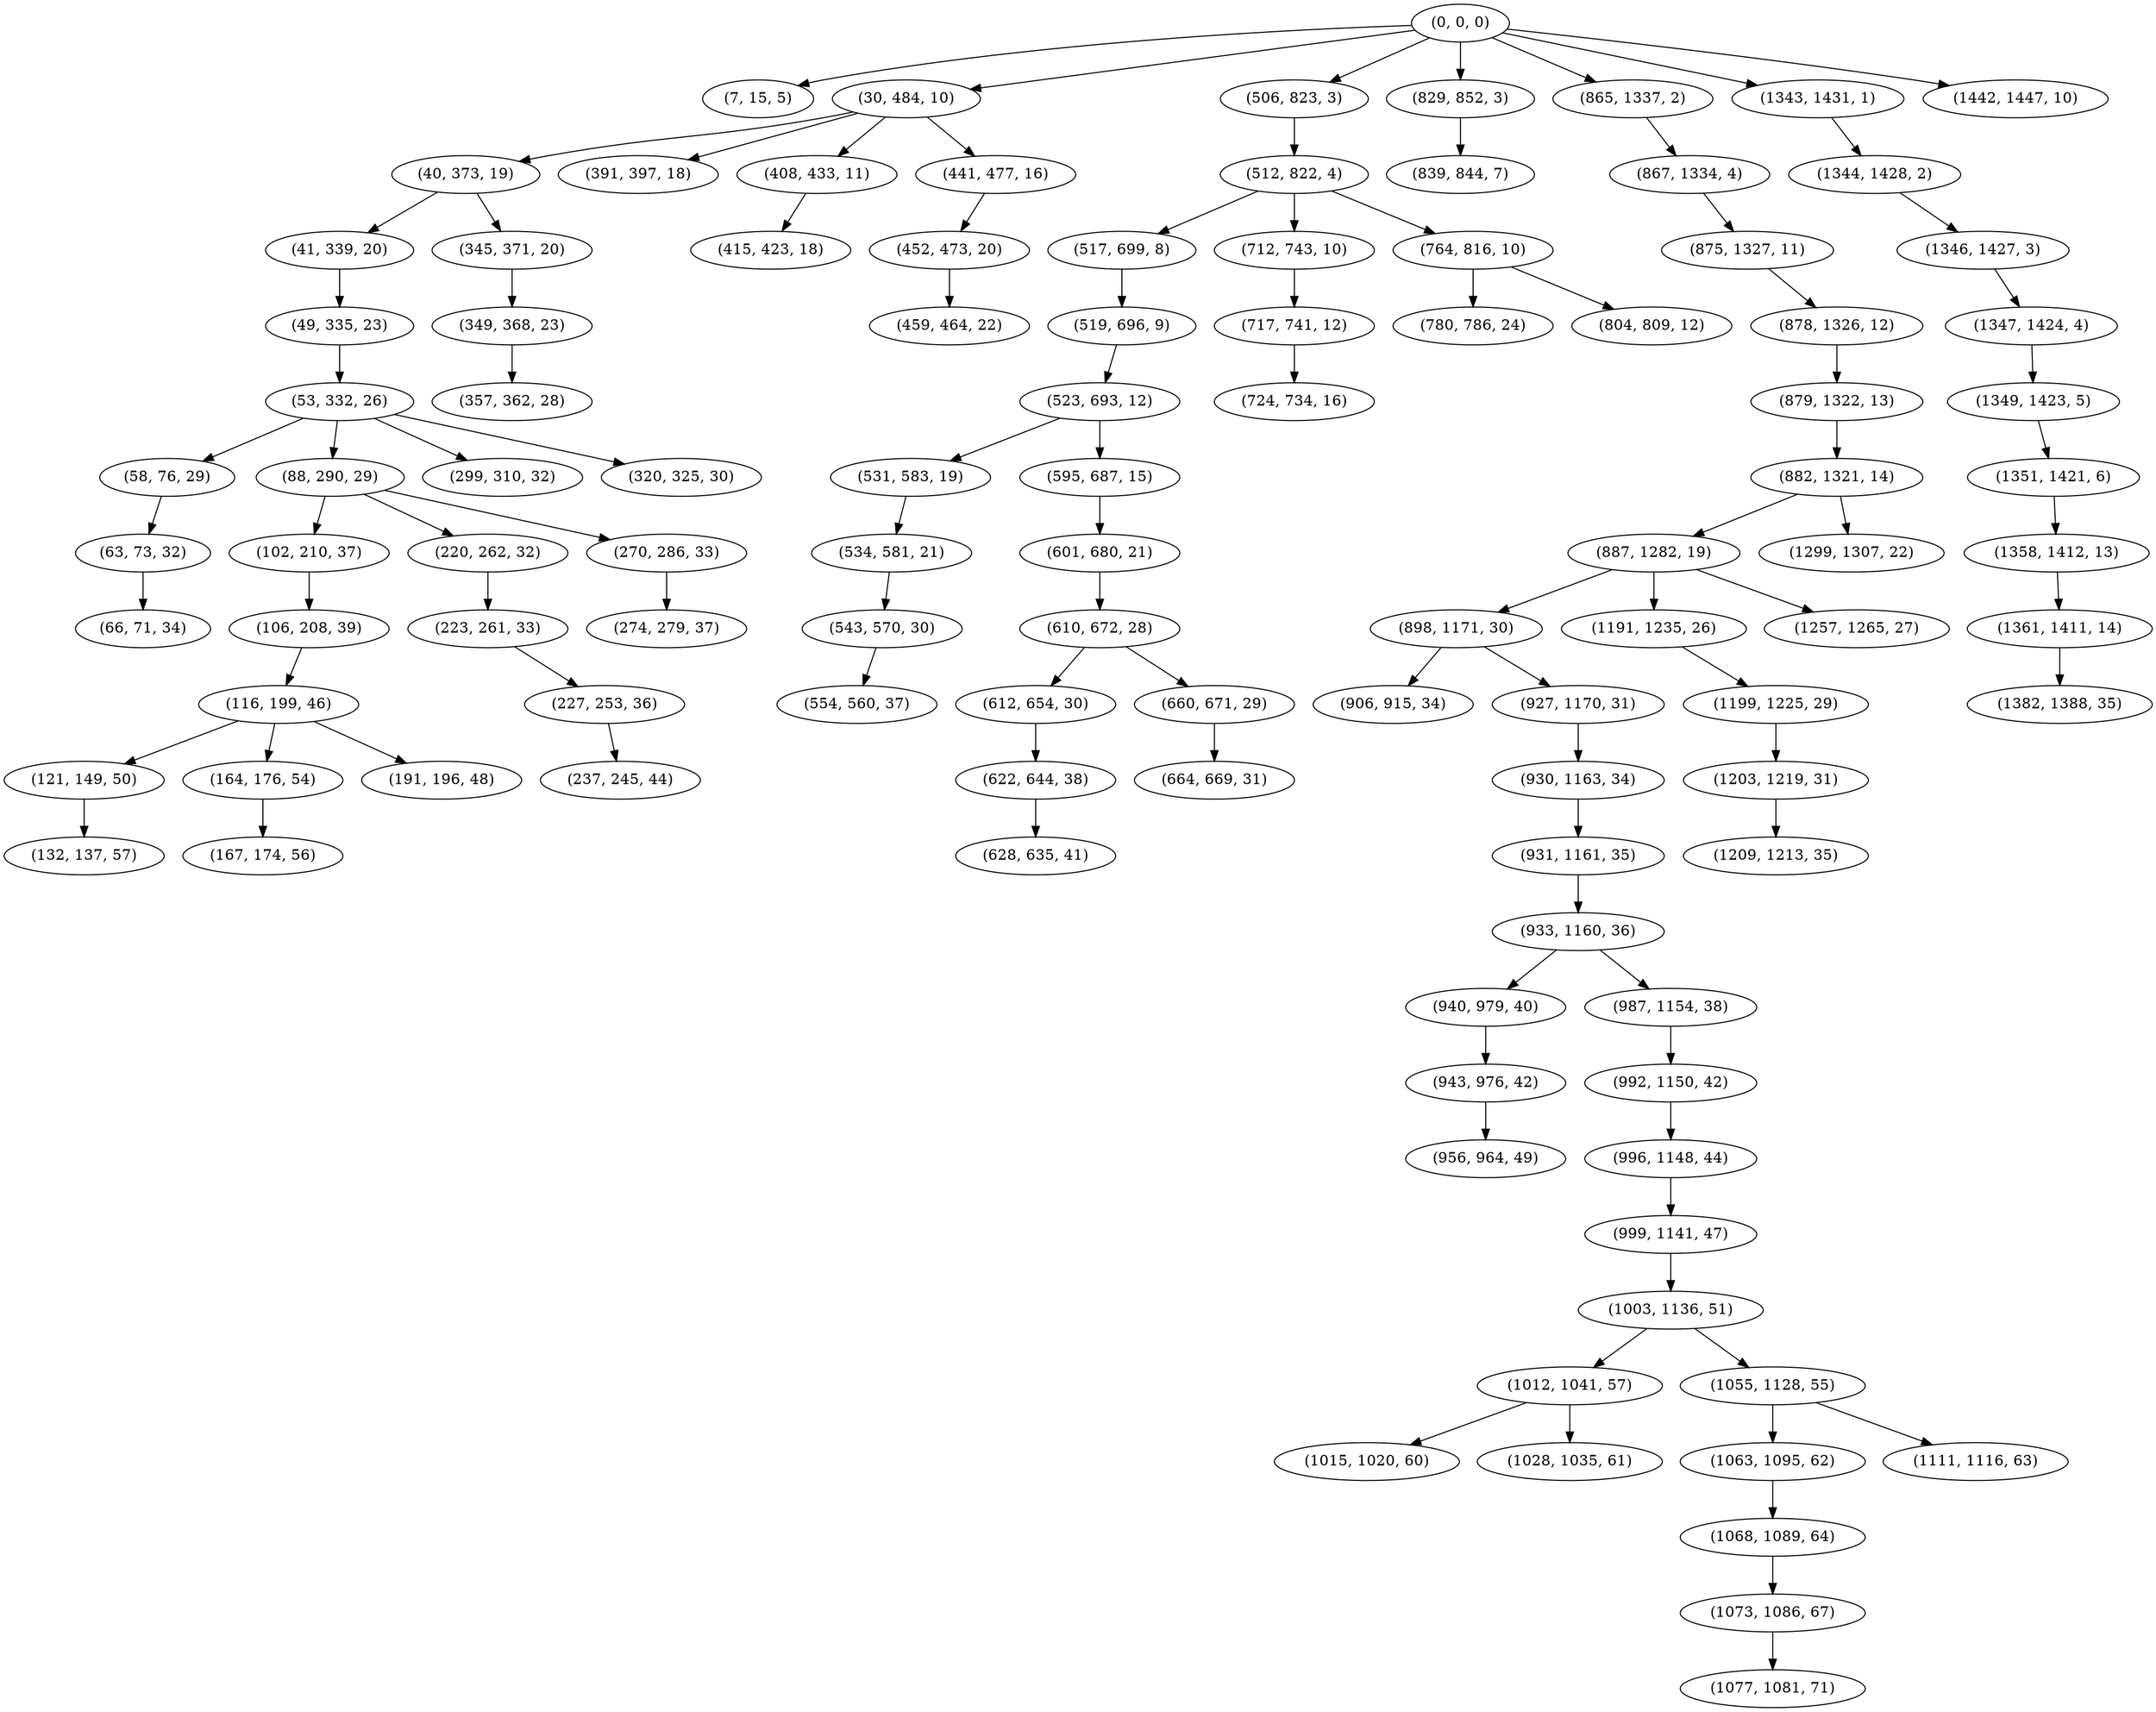 digraph tree {
    "(0, 0, 0)";
    "(7, 15, 5)";
    "(30, 484, 10)";
    "(40, 373, 19)";
    "(41, 339, 20)";
    "(49, 335, 23)";
    "(53, 332, 26)";
    "(58, 76, 29)";
    "(63, 73, 32)";
    "(66, 71, 34)";
    "(88, 290, 29)";
    "(102, 210, 37)";
    "(106, 208, 39)";
    "(116, 199, 46)";
    "(121, 149, 50)";
    "(132, 137, 57)";
    "(164, 176, 54)";
    "(167, 174, 56)";
    "(191, 196, 48)";
    "(220, 262, 32)";
    "(223, 261, 33)";
    "(227, 253, 36)";
    "(237, 245, 44)";
    "(270, 286, 33)";
    "(274, 279, 37)";
    "(299, 310, 32)";
    "(320, 325, 30)";
    "(345, 371, 20)";
    "(349, 368, 23)";
    "(357, 362, 28)";
    "(391, 397, 18)";
    "(408, 433, 11)";
    "(415, 423, 18)";
    "(441, 477, 16)";
    "(452, 473, 20)";
    "(459, 464, 22)";
    "(506, 823, 3)";
    "(512, 822, 4)";
    "(517, 699, 8)";
    "(519, 696, 9)";
    "(523, 693, 12)";
    "(531, 583, 19)";
    "(534, 581, 21)";
    "(543, 570, 30)";
    "(554, 560, 37)";
    "(595, 687, 15)";
    "(601, 680, 21)";
    "(610, 672, 28)";
    "(612, 654, 30)";
    "(622, 644, 38)";
    "(628, 635, 41)";
    "(660, 671, 29)";
    "(664, 669, 31)";
    "(712, 743, 10)";
    "(717, 741, 12)";
    "(724, 734, 16)";
    "(764, 816, 10)";
    "(780, 786, 24)";
    "(804, 809, 12)";
    "(829, 852, 3)";
    "(839, 844, 7)";
    "(865, 1337, 2)";
    "(867, 1334, 4)";
    "(875, 1327, 11)";
    "(878, 1326, 12)";
    "(879, 1322, 13)";
    "(882, 1321, 14)";
    "(887, 1282, 19)";
    "(898, 1171, 30)";
    "(906, 915, 34)";
    "(927, 1170, 31)";
    "(930, 1163, 34)";
    "(931, 1161, 35)";
    "(933, 1160, 36)";
    "(940, 979, 40)";
    "(943, 976, 42)";
    "(956, 964, 49)";
    "(987, 1154, 38)";
    "(992, 1150, 42)";
    "(996, 1148, 44)";
    "(999, 1141, 47)";
    "(1003, 1136, 51)";
    "(1012, 1041, 57)";
    "(1015, 1020, 60)";
    "(1028, 1035, 61)";
    "(1055, 1128, 55)";
    "(1063, 1095, 62)";
    "(1068, 1089, 64)";
    "(1073, 1086, 67)";
    "(1077, 1081, 71)";
    "(1111, 1116, 63)";
    "(1191, 1235, 26)";
    "(1199, 1225, 29)";
    "(1203, 1219, 31)";
    "(1209, 1213, 35)";
    "(1257, 1265, 27)";
    "(1299, 1307, 22)";
    "(1343, 1431, 1)";
    "(1344, 1428, 2)";
    "(1346, 1427, 3)";
    "(1347, 1424, 4)";
    "(1349, 1423, 5)";
    "(1351, 1421, 6)";
    "(1358, 1412, 13)";
    "(1361, 1411, 14)";
    "(1382, 1388, 35)";
    "(1442, 1447, 10)";
    "(0, 0, 0)" -> "(7, 15, 5)";
    "(0, 0, 0)" -> "(30, 484, 10)";
    "(0, 0, 0)" -> "(506, 823, 3)";
    "(0, 0, 0)" -> "(829, 852, 3)";
    "(0, 0, 0)" -> "(865, 1337, 2)";
    "(0, 0, 0)" -> "(1343, 1431, 1)";
    "(0, 0, 0)" -> "(1442, 1447, 10)";
    "(30, 484, 10)" -> "(40, 373, 19)";
    "(30, 484, 10)" -> "(391, 397, 18)";
    "(30, 484, 10)" -> "(408, 433, 11)";
    "(30, 484, 10)" -> "(441, 477, 16)";
    "(40, 373, 19)" -> "(41, 339, 20)";
    "(40, 373, 19)" -> "(345, 371, 20)";
    "(41, 339, 20)" -> "(49, 335, 23)";
    "(49, 335, 23)" -> "(53, 332, 26)";
    "(53, 332, 26)" -> "(58, 76, 29)";
    "(53, 332, 26)" -> "(88, 290, 29)";
    "(53, 332, 26)" -> "(299, 310, 32)";
    "(53, 332, 26)" -> "(320, 325, 30)";
    "(58, 76, 29)" -> "(63, 73, 32)";
    "(63, 73, 32)" -> "(66, 71, 34)";
    "(88, 290, 29)" -> "(102, 210, 37)";
    "(88, 290, 29)" -> "(220, 262, 32)";
    "(88, 290, 29)" -> "(270, 286, 33)";
    "(102, 210, 37)" -> "(106, 208, 39)";
    "(106, 208, 39)" -> "(116, 199, 46)";
    "(116, 199, 46)" -> "(121, 149, 50)";
    "(116, 199, 46)" -> "(164, 176, 54)";
    "(116, 199, 46)" -> "(191, 196, 48)";
    "(121, 149, 50)" -> "(132, 137, 57)";
    "(164, 176, 54)" -> "(167, 174, 56)";
    "(220, 262, 32)" -> "(223, 261, 33)";
    "(223, 261, 33)" -> "(227, 253, 36)";
    "(227, 253, 36)" -> "(237, 245, 44)";
    "(270, 286, 33)" -> "(274, 279, 37)";
    "(345, 371, 20)" -> "(349, 368, 23)";
    "(349, 368, 23)" -> "(357, 362, 28)";
    "(408, 433, 11)" -> "(415, 423, 18)";
    "(441, 477, 16)" -> "(452, 473, 20)";
    "(452, 473, 20)" -> "(459, 464, 22)";
    "(506, 823, 3)" -> "(512, 822, 4)";
    "(512, 822, 4)" -> "(517, 699, 8)";
    "(512, 822, 4)" -> "(712, 743, 10)";
    "(512, 822, 4)" -> "(764, 816, 10)";
    "(517, 699, 8)" -> "(519, 696, 9)";
    "(519, 696, 9)" -> "(523, 693, 12)";
    "(523, 693, 12)" -> "(531, 583, 19)";
    "(523, 693, 12)" -> "(595, 687, 15)";
    "(531, 583, 19)" -> "(534, 581, 21)";
    "(534, 581, 21)" -> "(543, 570, 30)";
    "(543, 570, 30)" -> "(554, 560, 37)";
    "(595, 687, 15)" -> "(601, 680, 21)";
    "(601, 680, 21)" -> "(610, 672, 28)";
    "(610, 672, 28)" -> "(612, 654, 30)";
    "(610, 672, 28)" -> "(660, 671, 29)";
    "(612, 654, 30)" -> "(622, 644, 38)";
    "(622, 644, 38)" -> "(628, 635, 41)";
    "(660, 671, 29)" -> "(664, 669, 31)";
    "(712, 743, 10)" -> "(717, 741, 12)";
    "(717, 741, 12)" -> "(724, 734, 16)";
    "(764, 816, 10)" -> "(780, 786, 24)";
    "(764, 816, 10)" -> "(804, 809, 12)";
    "(829, 852, 3)" -> "(839, 844, 7)";
    "(865, 1337, 2)" -> "(867, 1334, 4)";
    "(867, 1334, 4)" -> "(875, 1327, 11)";
    "(875, 1327, 11)" -> "(878, 1326, 12)";
    "(878, 1326, 12)" -> "(879, 1322, 13)";
    "(879, 1322, 13)" -> "(882, 1321, 14)";
    "(882, 1321, 14)" -> "(887, 1282, 19)";
    "(882, 1321, 14)" -> "(1299, 1307, 22)";
    "(887, 1282, 19)" -> "(898, 1171, 30)";
    "(887, 1282, 19)" -> "(1191, 1235, 26)";
    "(887, 1282, 19)" -> "(1257, 1265, 27)";
    "(898, 1171, 30)" -> "(906, 915, 34)";
    "(898, 1171, 30)" -> "(927, 1170, 31)";
    "(927, 1170, 31)" -> "(930, 1163, 34)";
    "(930, 1163, 34)" -> "(931, 1161, 35)";
    "(931, 1161, 35)" -> "(933, 1160, 36)";
    "(933, 1160, 36)" -> "(940, 979, 40)";
    "(933, 1160, 36)" -> "(987, 1154, 38)";
    "(940, 979, 40)" -> "(943, 976, 42)";
    "(943, 976, 42)" -> "(956, 964, 49)";
    "(987, 1154, 38)" -> "(992, 1150, 42)";
    "(992, 1150, 42)" -> "(996, 1148, 44)";
    "(996, 1148, 44)" -> "(999, 1141, 47)";
    "(999, 1141, 47)" -> "(1003, 1136, 51)";
    "(1003, 1136, 51)" -> "(1012, 1041, 57)";
    "(1003, 1136, 51)" -> "(1055, 1128, 55)";
    "(1012, 1041, 57)" -> "(1015, 1020, 60)";
    "(1012, 1041, 57)" -> "(1028, 1035, 61)";
    "(1055, 1128, 55)" -> "(1063, 1095, 62)";
    "(1055, 1128, 55)" -> "(1111, 1116, 63)";
    "(1063, 1095, 62)" -> "(1068, 1089, 64)";
    "(1068, 1089, 64)" -> "(1073, 1086, 67)";
    "(1073, 1086, 67)" -> "(1077, 1081, 71)";
    "(1191, 1235, 26)" -> "(1199, 1225, 29)";
    "(1199, 1225, 29)" -> "(1203, 1219, 31)";
    "(1203, 1219, 31)" -> "(1209, 1213, 35)";
    "(1343, 1431, 1)" -> "(1344, 1428, 2)";
    "(1344, 1428, 2)" -> "(1346, 1427, 3)";
    "(1346, 1427, 3)" -> "(1347, 1424, 4)";
    "(1347, 1424, 4)" -> "(1349, 1423, 5)";
    "(1349, 1423, 5)" -> "(1351, 1421, 6)";
    "(1351, 1421, 6)" -> "(1358, 1412, 13)";
    "(1358, 1412, 13)" -> "(1361, 1411, 14)";
    "(1361, 1411, 14)" -> "(1382, 1388, 35)";
}

